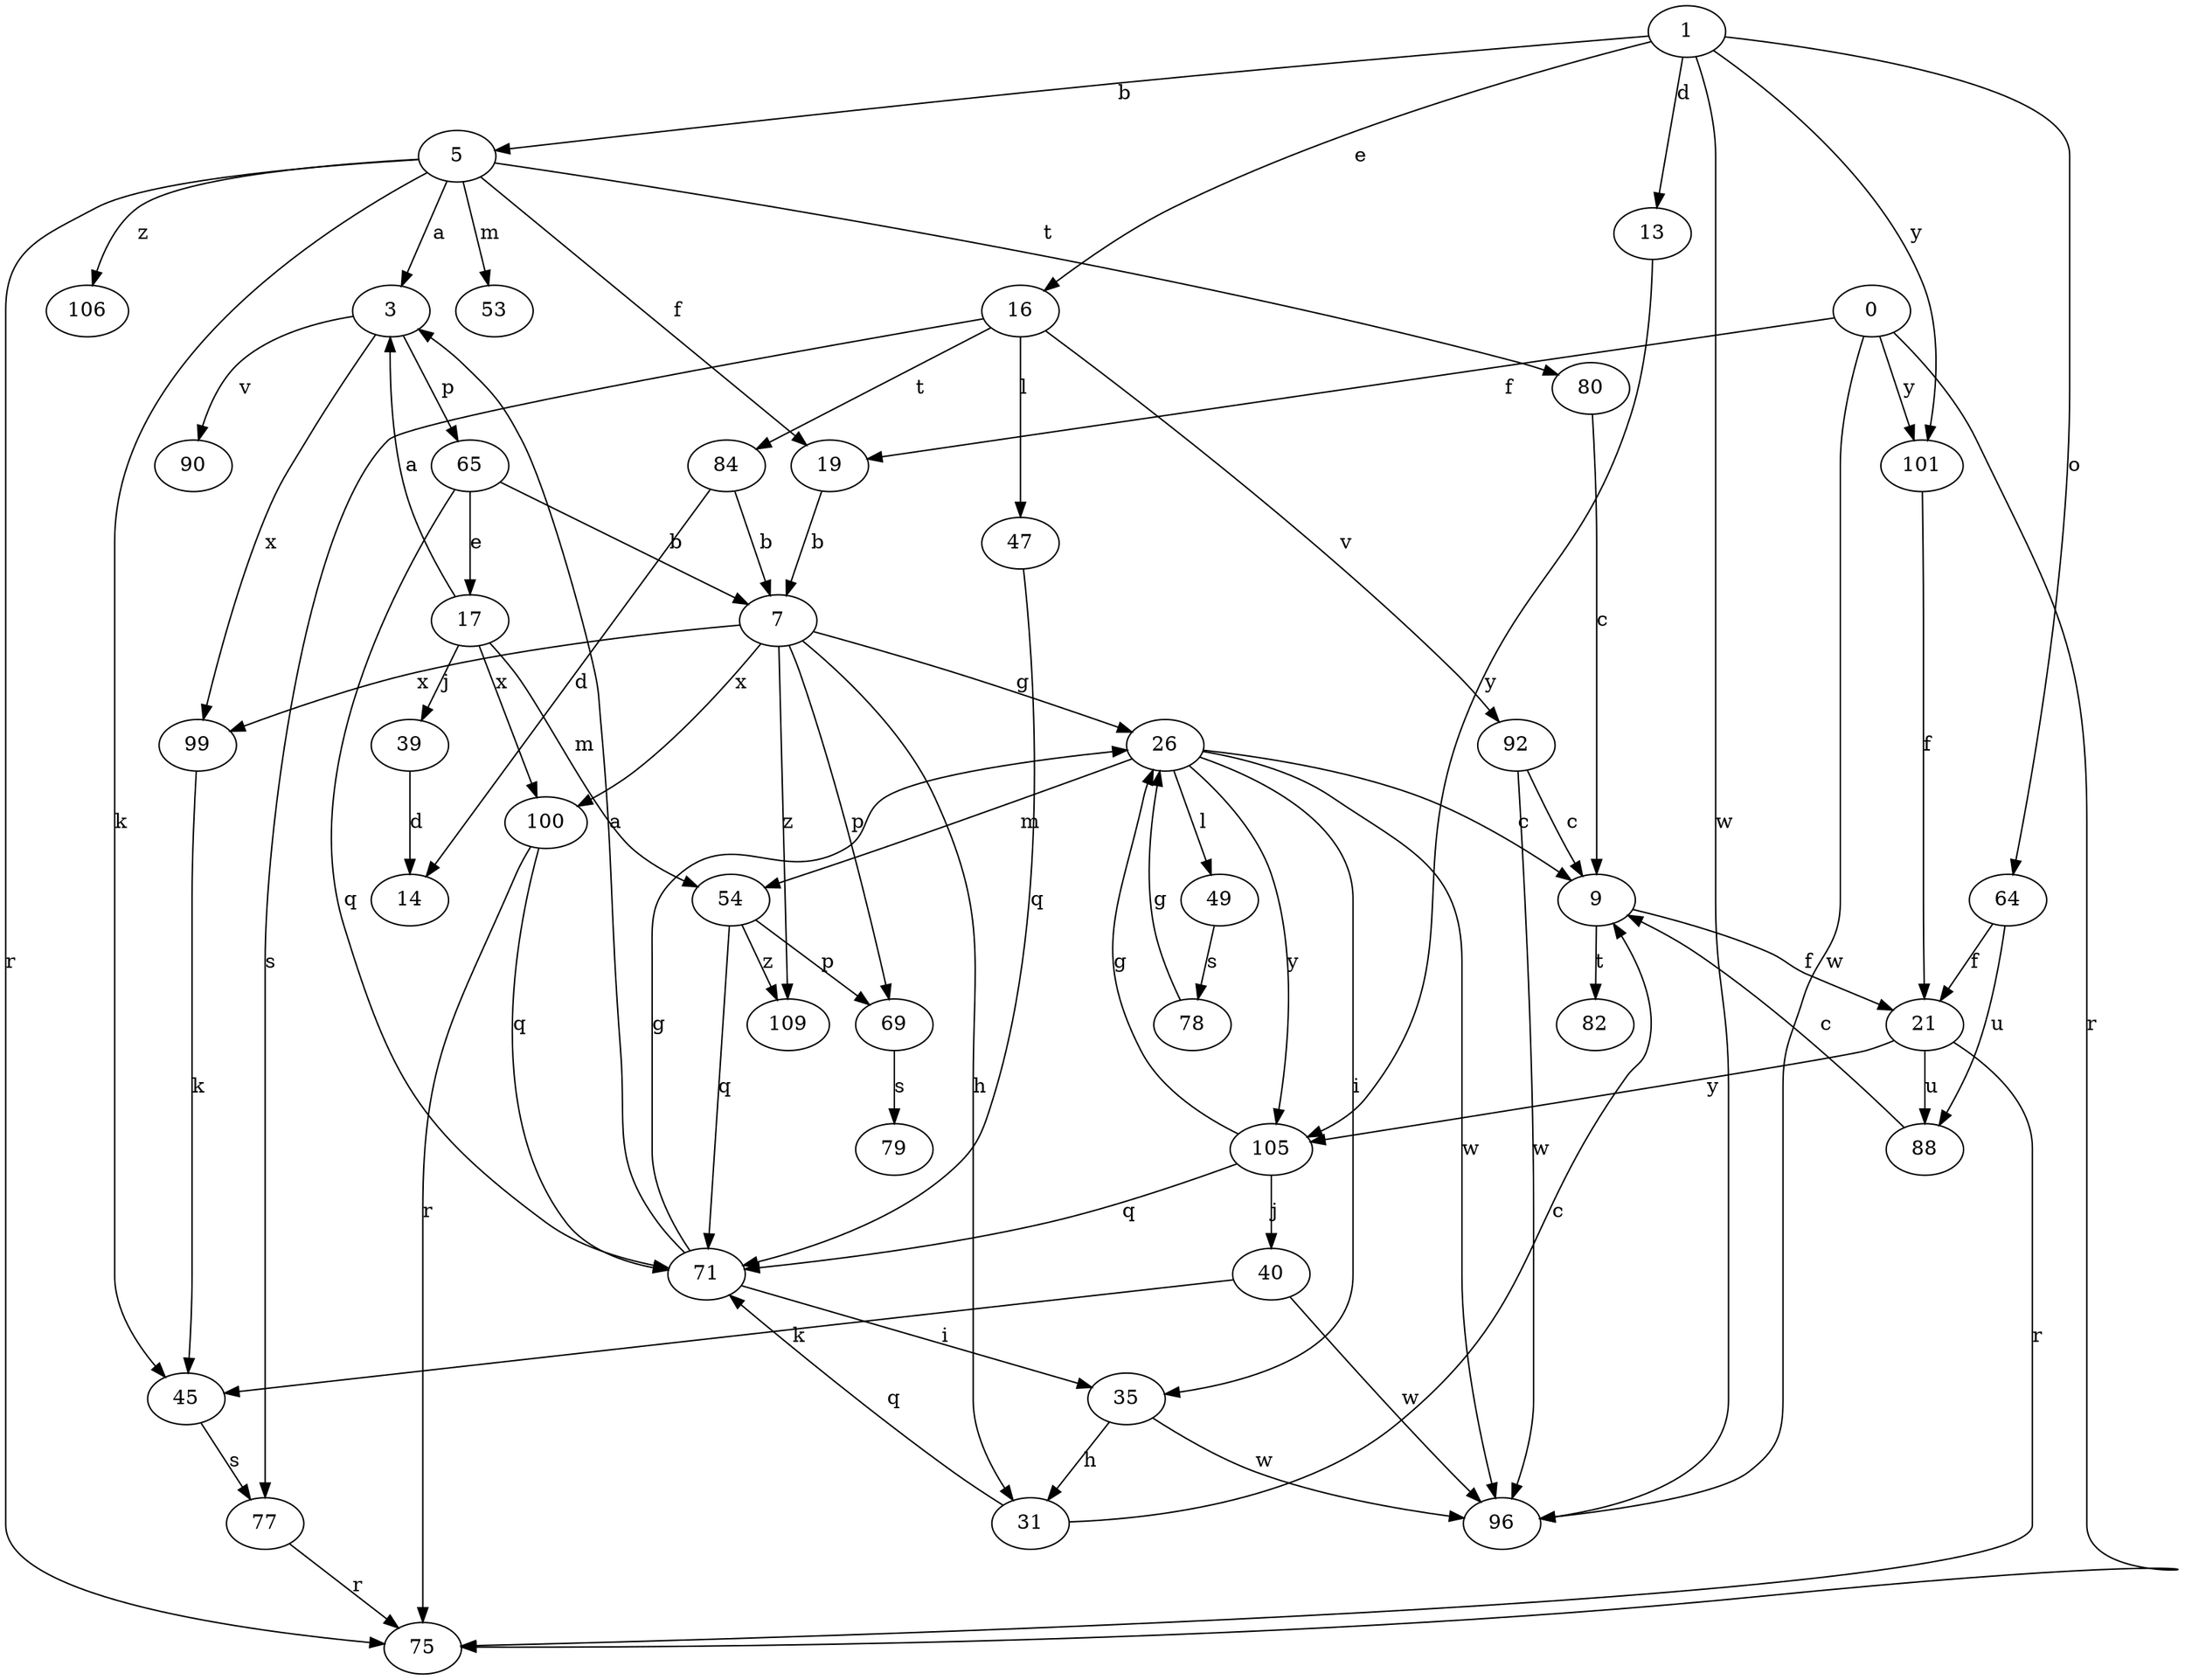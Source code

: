 strict digraph  {
1;
3;
5;
7;
9;
13;
14;
16;
17;
19;
21;
26;
31;
35;
39;
40;
45;
47;
49;
53;
54;
64;
65;
69;
71;
75;
77;
78;
79;
80;
82;
84;
88;
90;
92;
96;
99;
100;
101;
0;
105;
106;
109;
1 -> 5  [label=b];
1 -> 13  [label=d];
1 -> 16  [label=e];
1 -> 64  [label=o];
1 -> 96  [label=w];
1 -> 101  [label=y];
3 -> 65  [label=p];
3 -> 90  [label=v];
3 -> 99  [label=x];
5 -> 3  [label=a];
5 -> 19  [label=f];
5 -> 45  [label=k];
5 -> 53  [label=m];
5 -> 75  [label=r];
5 -> 80  [label=t];
5 -> 106  [label=z];
7 -> 26  [label=g];
7 -> 31  [label=h];
7 -> 69  [label=p];
7 -> 99  [label=x];
7 -> 100  [label=x];
7 -> 109  [label=z];
9 -> 21  [label=f];
9 -> 82  [label=t];
13 -> 105  [label=y];
16 -> 47  [label=l];
16 -> 77  [label=s];
16 -> 84  [label=t];
16 -> 92  [label=v];
17 -> 3  [label=a];
17 -> 39  [label=j];
17 -> 54  [label=m];
17 -> 100  [label=x];
19 -> 7  [label=b];
21 -> 75  [label=r];
21 -> 88  [label=u];
21 -> 105  [label=y];
26 -> 9  [label=c];
26 -> 35  [label=i];
26 -> 49  [label=l];
26 -> 54  [label=m];
26 -> 96  [label=w];
26 -> 105  [label=y];
31 -> 9  [label=c];
31 -> 71  [label=q];
35 -> 31  [label=h];
35 -> 96  [label=w];
39 -> 14  [label=d];
40 -> 45  [label=k];
40 -> 96  [label=w];
45 -> 77  [label=s];
47 -> 71  [label=q];
49 -> 78  [label=s];
54 -> 69  [label=p];
54 -> 71  [label=q];
54 -> 109  [label=z];
64 -> 21  [label=f];
64 -> 88  [label=u];
65 -> 7  [label=b];
65 -> 17  [label=e];
65 -> 71  [label=q];
69 -> 79  [label=s];
71 -> 3  [label=a];
71 -> 26  [label=g];
71 -> 35  [label=i];
77 -> 75  [label=r];
78 -> 26  [label=g];
80 -> 9  [label=c];
84 -> 7  [label=b];
84 -> 14  [label=d];
88 -> 9  [label=c];
92 -> 9  [label=c];
92 -> 96  [label=w];
99 -> 45  [label=k];
100 -> 71  [label=q];
100 -> 75  [label=r];
101 -> 21  [label=f];
0 -> 19  [label=f];
0 -> 75  [label=r];
0 -> 96  [label=w];
0 -> 101  [label=y];
105 -> 26  [label=g];
105 -> 40  [label=j];
105 -> 71  [label=q];
}
